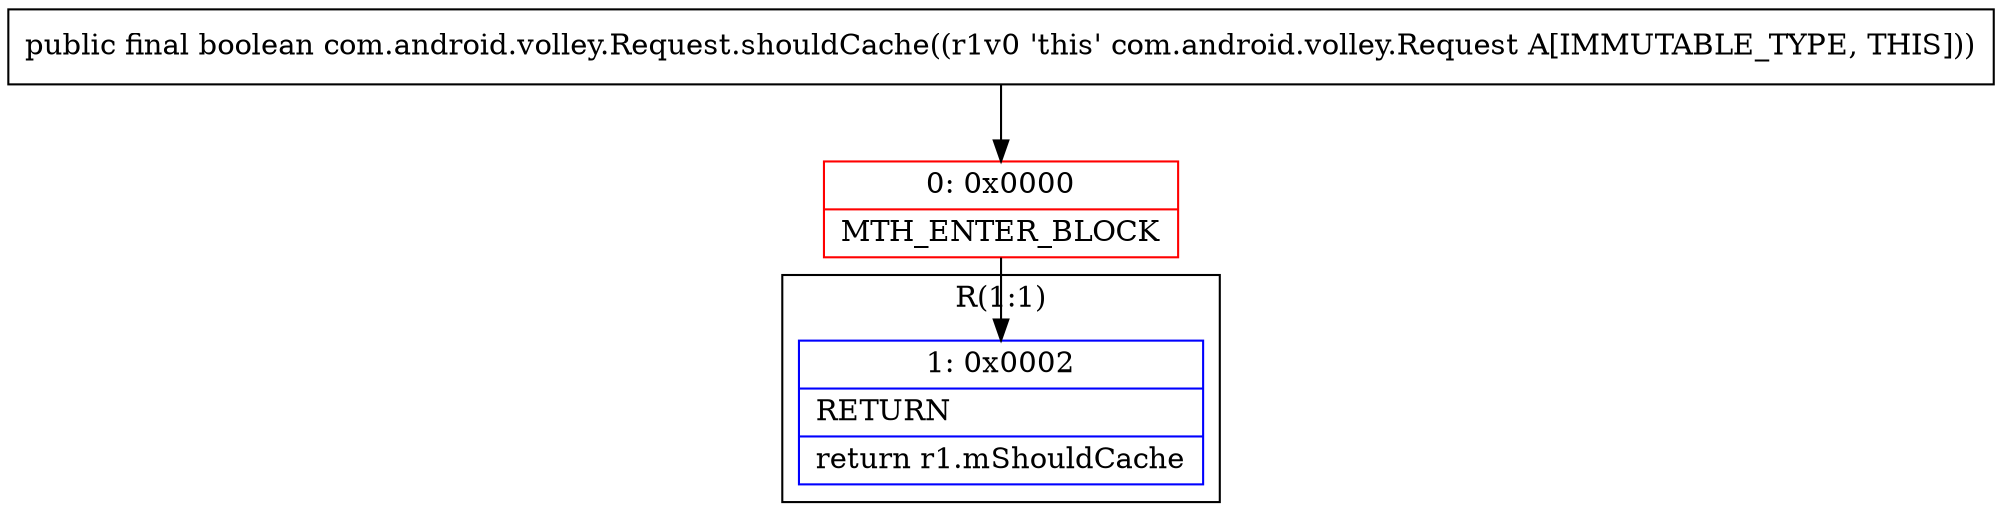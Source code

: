 digraph "CFG forcom.android.volley.Request.shouldCache()Z" {
subgraph cluster_Region_1111651587 {
label = "R(1:1)";
node [shape=record,color=blue];
Node_1 [shape=record,label="{1\:\ 0x0002|RETURN\l|return r1.mShouldCache\l}"];
}
Node_0 [shape=record,color=red,label="{0\:\ 0x0000|MTH_ENTER_BLOCK\l}"];
MethodNode[shape=record,label="{public final boolean com.android.volley.Request.shouldCache((r1v0 'this' com.android.volley.Request A[IMMUTABLE_TYPE, THIS])) }"];
MethodNode -> Node_0;
Node_0 -> Node_1;
}

